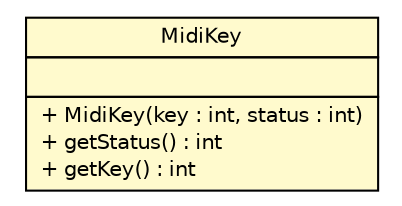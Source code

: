#!/usr/local/bin/dot
#
# Class diagram 
# Generated by UMLGraph version R5_6 (http://www.umlgraph.org/)
#

digraph G {
	edge [fontname="Helvetica",fontsize=10,labelfontname="Helvetica",labelfontsize=10];
	node [fontname="Helvetica",fontsize=10,shape=plaintext];
	nodesep=0.25;
	ranksep=0.5;
	// com.xley.lfosc.midi.impl.objects.MidiKey
	c1681 [label=<<table title="com.xley.lfosc.midi.impl.objects.MidiKey" border="0" cellborder="1" cellspacing="0" cellpadding="2" port="p" bgcolor="lemonChiffon" href="./MidiKey.html">
		<tr><td><table border="0" cellspacing="0" cellpadding="1">
<tr><td align="center" balign="center"> MidiKey </td></tr>
		</table></td></tr>
		<tr><td><table border="0" cellspacing="0" cellpadding="1">
<tr><td align="left" balign="left">  </td></tr>
		</table></td></tr>
		<tr><td><table border="0" cellspacing="0" cellpadding="1">
<tr><td align="left" balign="left"> + MidiKey(key : int, status : int) </td></tr>
<tr><td align="left" balign="left"> + getStatus() : int </td></tr>
<tr><td align="left" balign="left"> + getKey() : int </td></tr>
		</table></td></tr>
		</table>>, URL="./MidiKey.html", fontname="Helvetica", fontcolor="black", fontsize=10.0];
}

